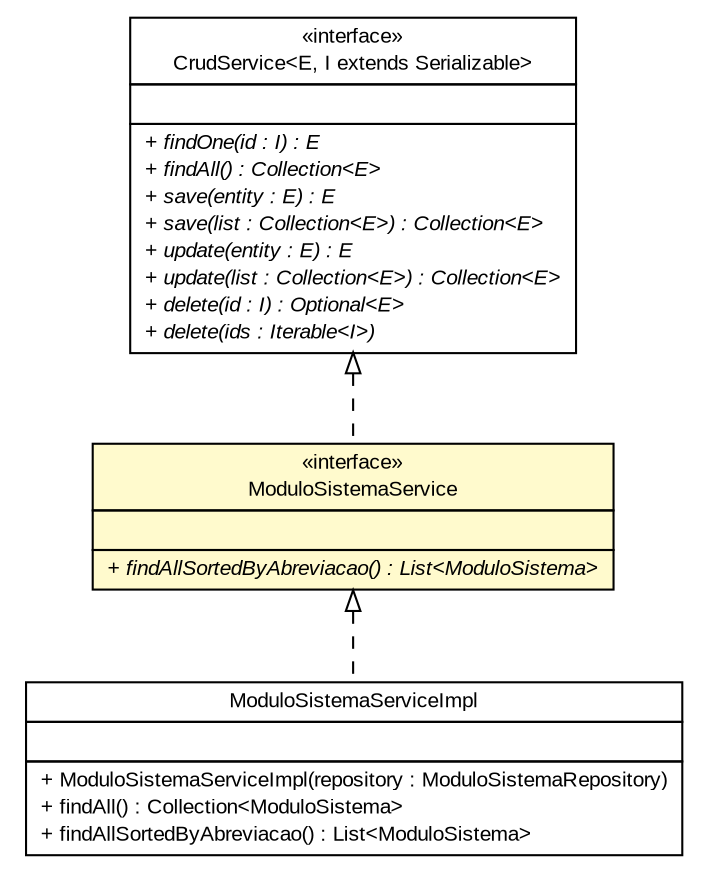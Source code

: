 #!/usr/local/bin/dot
#
# Class diagram 
# Generated by UMLGraph version R5_6 (http://www.umlgraph.org/)
#

digraph G {
	edge [fontname="arial",fontsize=10,labelfontname="arial",labelfontsize=10];
	node [fontname="arial",fontsize=10,shape=plaintext];
	nodesep=0.25;
	ranksep=0.5;
	// br.gov.to.sefaz.business.service.CrudService<E, I extends java.io.Serializable>
	c496551 [label=<<table title="br.gov.to.sefaz.business.service.CrudService" border="0" cellborder="1" cellspacing="0" cellpadding="2" port="p" href="../../../../business/service/CrudService.html">
		<tr><td><table border="0" cellspacing="0" cellpadding="1">
<tr><td align="center" balign="center"> &#171;interface&#187; </td></tr>
<tr><td align="center" balign="center"> CrudService&lt;E, I extends Serializable&gt; </td></tr>
		</table></td></tr>
		<tr><td><table border="0" cellspacing="0" cellpadding="1">
<tr><td align="left" balign="left">  </td></tr>
		</table></td></tr>
		<tr><td><table border="0" cellspacing="0" cellpadding="1">
<tr><td align="left" balign="left"><font face="arial italic" point-size="10.0"> + findOne(id : I) : E </font></td></tr>
<tr><td align="left" balign="left"><font face="arial italic" point-size="10.0"> + findAll() : Collection&lt;E&gt; </font></td></tr>
<tr><td align="left" balign="left"><font face="arial italic" point-size="10.0"> + save(entity : E) : E </font></td></tr>
<tr><td align="left" balign="left"><font face="arial italic" point-size="10.0"> + save(list : Collection&lt;E&gt;) : Collection&lt;E&gt; </font></td></tr>
<tr><td align="left" balign="left"><font face="arial italic" point-size="10.0"> + update(entity : E) : E </font></td></tr>
<tr><td align="left" balign="left"><font face="arial italic" point-size="10.0"> + update(list : Collection&lt;E&gt;) : Collection&lt;E&gt; </font></td></tr>
<tr><td align="left" balign="left"><font face="arial italic" point-size="10.0"> + delete(id : I) : Optional&lt;E&gt; </font></td></tr>
<tr><td align="left" balign="left"><font face="arial italic" point-size="10.0"> + delete(ids : Iterable&lt;I&gt;) </font></td></tr>
		</table></td></tr>
		</table>>, URL="../../../../business/service/CrudService.html", fontname="arial", fontcolor="black", fontsize=10.0];
	// br.gov.to.sefaz.seg.business.gestao.service.ModuloSistemaService
	c496673 [label=<<table title="br.gov.to.sefaz.seg.business.gestao.service.ModuloSistemaService" border="0" cellborder="1" cellspacing="0" cellpadding="2" port="p" bgcolor="lemonChiffon" href="./ModuloSistemaService.html">
		<tr><td><table border="0" cellspacing="0" cellpadding="1">
<tr><td align="center" balign="center"> &#171;interface&#187; </td></tr>
<tr><td align="center" balign="center"> ModuloSistemaService </td></tr>
		</table></td></tr>
		<tr><td><table border="0" cellspacing="0" cellpadding="1">
<tr><td align="left" balign="left">  </td></tr>
		</table></td></tr>
		<tr><td><table border="0" cellspacing="0" cellpadding="1">
<tr><td align="left" balign="left"><font face="arial italic" point-size="10.0"> + findAllSortedByAbreviacao() : List&lt;ModuloSistema&gt; </font></td></tr>
		</table></td></tr>
		</table>>, URL="./ModuloSistemaService.html", fontname="arial", fontcolor="black", fontsize=10.0];
	// br.gov.to.sefaz.seg.business.gestao.service.impl.ModuloSistemaServiceImpl
	c496707 [label=<<table title="br.gov.to.sefaz.seg.business.gestao.service.impl.ModuloSistemaServiceImpl" border="0" cellborder="1" cellspacing="0" cellpadding="2" port="p" href="./impl/ModuloSistemaServiceImpl.html">
		<tr><td><table border="0" cellspacing="0" cellpadding="1">
<tr><td align="center" balign="center"> ModuloSistemaServiceImpl </td></tr>
		</table></td></tr>
		<tr><td><table border="0" cellspacing="0" cellpadding="1">
<tr><td align="left" balign="left">  </td></tr>
		</table></td></tr>
		<tr><td><table border="0" cellspacing="0" cellpadding="1">
<tr><td align="left" balign="left"> + ModuloSistemaServiceImpl(repository : ModuloSistemaRepository) </td></tr>
<tr><td align="left" balign="left"> + findAll() : Collection&lt;ModuloSistema&gt; </td></tr>
<tr><td align="left" balign="left"> + findAllSortedByAbreviacao() : List&lt;ModuloSistema&gt; </td></tr>
		</table></td></tr>
		</table>>, URL="./impl/ModuloSistemaServiceImpl.html", fontname="arial", fontcolor="black", fontsize=10.0];
	//br.gov.to.sefaz.seg.business.gestao.service.ModuloSistemaService implements br.gov.to.sefaz.business.service.CrudService<E, I extends java.io.Serializable>
	c496551:p -> c496673:p [dir=back,arrowtail=empty,style=dashed];
	//br.gov.to.sefaz.seg.business.gestao.service.impl.ModuloSistemaServiceImpl implements br.gov.to.sefaz.seg.business.gestao.service.ModuloSistemaService
	c496673:p -> c496707:p [dir=back,arrowtail=empty,style=dashed];
}

